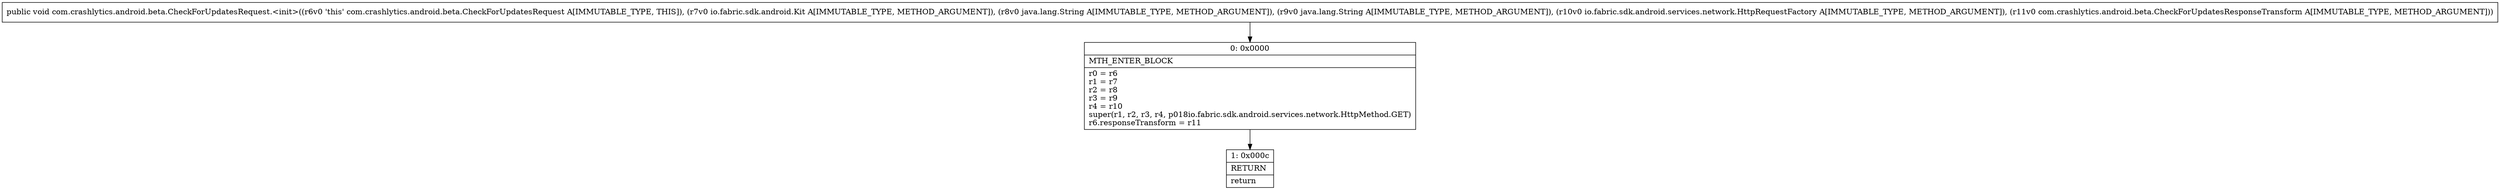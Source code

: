 digraph "CFG forcom.crashlytics.android.beta.CheckForUpdatesRequest.\<init\>(Lio\/fabric\/sdk\/android\/Kit;Ljava\/lang\/String;Ljava\/lang\/String;Lio\/fabric\/sdk\/android\/services\/network\/HttpRequestFactory;Lcom\/crashlytics\/android\/beta\/CheckForUpdatesResponseTransform;)V" {
Node_0 [shape=record,label="{0\:\ 0x0000|MTH_ENTER_BLOCK\l|r0 = r6\lr1 = r7\lr2 = r8\lr3 = r9\lr4 = r10\lsuper(r1, r2, r3, r4, p018io.fabric.sdk.android.services.network.HttpMethod.GET)\lr6.responseTransform = r11\l}"];
Node_1 [shape=record,label="{1\:\ 0x000c|RETURN\l|return\l}"];
MethodNode[shape=record,label="{public void com.crashlytics.android.beta.CheckForUpdatesRequest.\<init\>((r6v0 'this' com.crashlytics.android.beta.CheckForUpdatesRequest A[IMMUTABLE_TYPE, THIS]), (r7v0 io.fabric.sdk.android.Kit A[IMMUTABLE_TYPE, METHOD_ARGUMENT]), (r8v0 java.lang.String A[IMMUTABLE_TYPE, METHOD_ARGUMENT]), (r9v0 java.lang.String A[IMMUTABLE_TYPE, METHOD_ARGUMENT]), (r10v0 io.fabric.sdk.android.services.network.HttpRequestFactory A[IMMUTABLE_TYPE, METHOD_ARGUMENT]), (r11v0 com.crashlytics.android.beta.CheckForUpdatesResponseTransform A[IMMUTABLE_TYPE, METHOD_ARGUMENT])) }"];
MethodNode -> Node_0;
Node_0 -> Node_1;
}

